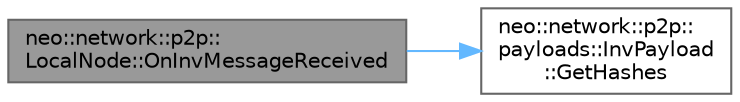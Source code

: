 digraph "neo::network::p2p::LocalNode::OnInvMessageReceived"
{
 // LATEX_PDF_SIZE
  bgcolor="transparent";
  edge [fontname=Helvetica,fontsize=10,labelfontname=Helvetica,labelfontsize=10];
  node [fontname=Helvetica,fontsize=10,shape=box,height=0.2,width=0.4];
  rankdir="LR";
  Node1 [id="Node000001",label="neo::network::p2p::\lLocalNode::OnInvMessageReceived",height=0.2,width=0.4,color="gray40", fillcolor="grey60", style="filled", fontcolor="black",tooltip="Called when an inv message is received."];
  Node1 -> Node2 [id="edge2_Node000001_Node000002",color="steelblue1",style="solid",tooltip=" "];
  Node2 [id="Node000002",label="neo::network::p2p::\lpayloads::InvPayload\l::GetHashes",height=0.2,width=0.4,color="grey40", fillcolor="white", style="filled",URL="$classneo_1_1network_1_1p2p_1_1payloads_1_1_inv_payload.html#a04034c05f74c0d9052ae8e512f5c2f31",tooltip="Gets the hashes of the inventories."];
}

